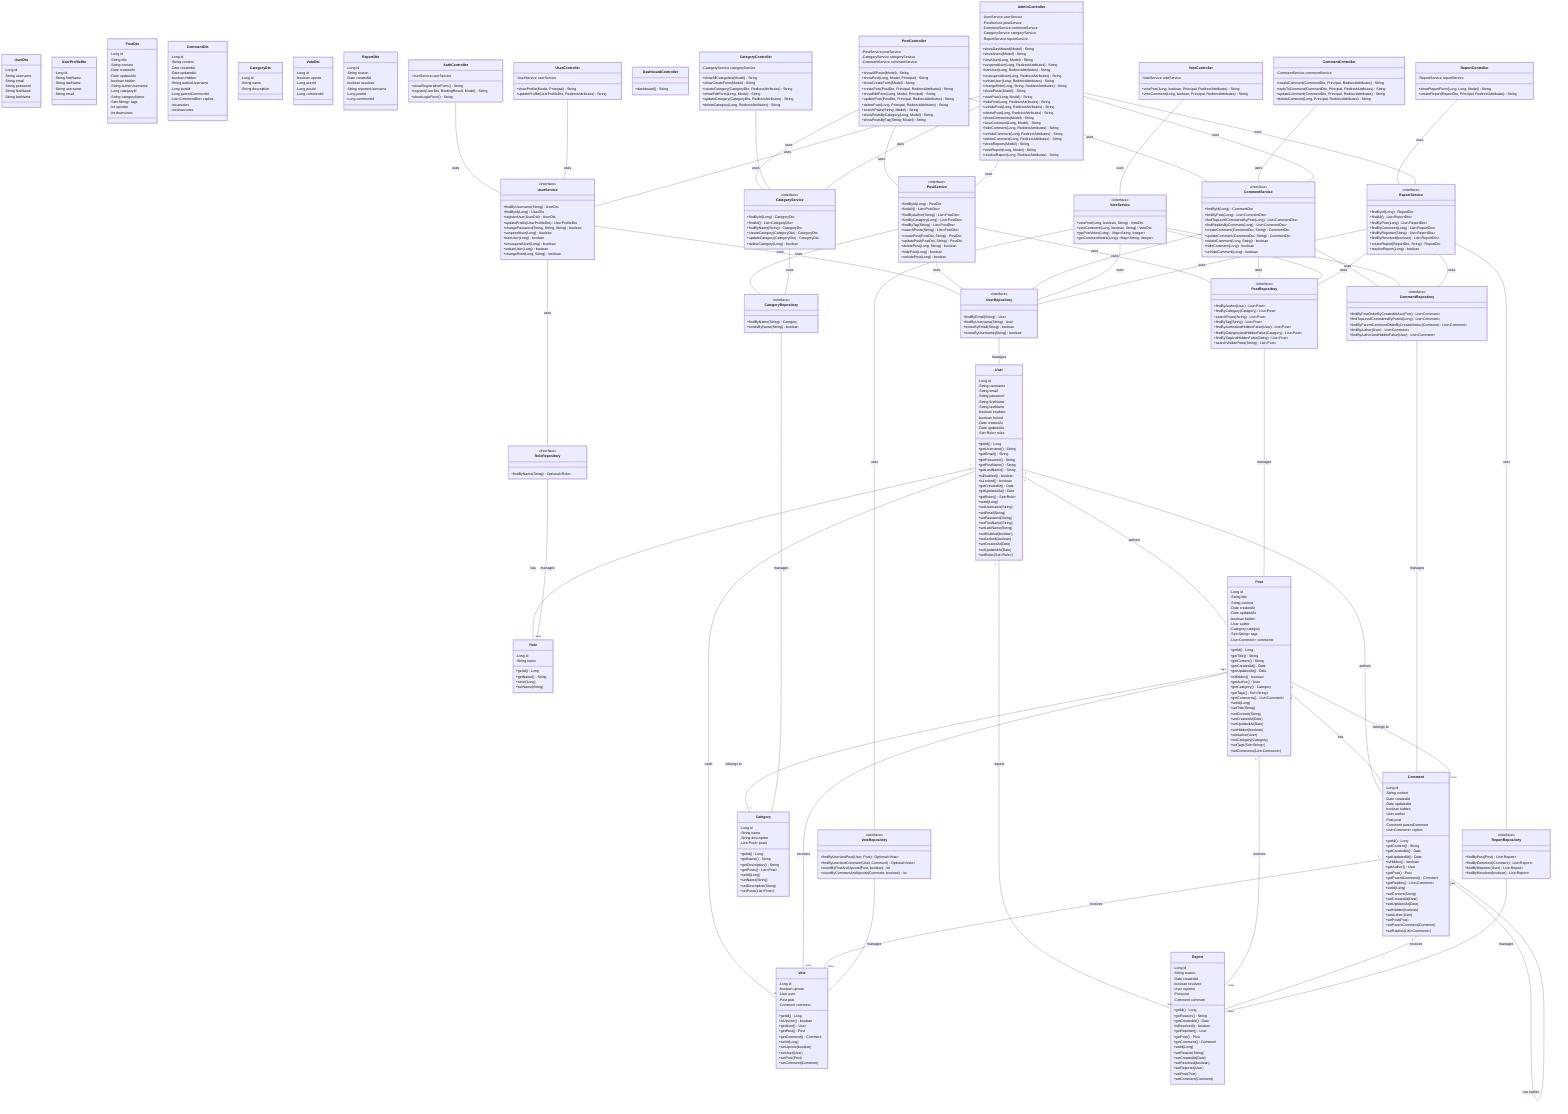 classDiagram
    %% Model Classes
    class User {
        -Long id
        -String username
        -String email
        -String password
        -String firstName
        -String lastName
        -boolean enabled
        -boolean locked
        -Date createdAt
        -Date updatedAt
        -Set~Role~ roles
        +getId() Long
        +getUsername() String
        +getEmail() String
        +getPassword() String
        +getFirstName() String
        +getLastName() String
        +isEnabled() boolean
        +isLocked() boolean
        +getCreatedAt() Date
        +getUpdatedAt() Date
        +getRoles() Set~Role~
        +setId(Long)
        +setUsername(String)
        +setEmail(String)
        +setPassword(String)
        +setFirstName(String)
        +setLastName(String)
        +setEnabled(boolean)
        +setLocked(boolean)
        +setCreatedAt(Date)
        +setUpdatedAt(Date)
        +setRoles(Set~Role~)
    }

    class Role {
        -Long id
        -String name
        +getId() Long
        +getName() String
        +setId(Long)
        +setName(String)
    }

    class Post {
        -Long id
        -String title
        -String content
        -Date createdAt
        -Date updatedAt
        -boolean hidden
        -User author
        -Category category
        -Set~String~ tags
        -List~Comment~ comments
        +getId() Long
        +getTitle() String
        +getContent() String
        +getCreatedAt() Date
        +getUpdatedAt() Date
        +isHidden() boolean
        +getAuthor() User
        +getCategory() Category
        +getTags() Set~String~
        +getComments() List~Comment~
        +setId(Long)
        +setTitle(String)
        +setContent(String)
        +setCreatedAt(Date)
        +setUpdatedAt(Date)
        +setHidden(boolean)
        +setAuthor(User)
        +setCategory(Category)
        +setTags(Set~String~)
        +setComments(List~Comment~)
    }

    class Comment {
        -Long id
        -String content
        -Date createdAt
        -Date updatedAt
        -boolean hidden
        -User author
        -Post post
        -Comment parentComment
        -List~Comment~ replies
        +getId() Long
        +getContent() String
        +getCreatedAt() Date
        +getUpdatedAt() Date
        +isHidden() boolean
        +getAuthor() User
        +getPost() Post
        +getParentComment() Comment
        +getReplies() List~Comment~
        +setId(Long)
        +setContent(String)
        +setCreatedAt(Date)
        +setUpdatedAt(Date)
        +setHidden(boolean)
        +setAuthor(User)
        +setPost(Post)
        +setParentComment(Comment)
        +setReplies(List~Comment~)
    }

    class Category {
        -Long id
        -String name
        -String description
        -List~Post~ posts
        +getId() Long
        +getName() String
        +getDescription() String
        +getPosts() List~Post~
        +setId(Long)
        +setName(String)
        +setDescription(String)
        +setPosts(List~Post~)
    }

    class Vote {
        -Long id
        -boolean upvote
        -User user
        -Post post
        -Comment comment
        +getId() Long
        +isUpvote() boolean
        +getUser() User
        +getPost() Post
        +getComment() Comment
        +setId(Long)
        +setUpvote(boolean)
        +setUser(User)
        +setPost(Post)
        +setComment(Comment)
    }

    class Report {
        -Long id
        -String reason
        -Date createdAt
        -boolean resolved
        -User reporter
        -Post post
        -Comment comment
        +getId() Long
        +getReason() String
        +getCreatedAt() Date
        +isResolved() boolean
        +getReporter() User
        +getPost() Post
        +getComment() Comment
        +setId(Long)
        +setReason(String)
        +setCreatedAt(Date)
        +setResolved(boolean)
        +setReporter(User)
        +setPost(Post)
        +setComment(Comment)
    }

    %% Repository Interfaces
    class UserRepository {
        <<interface>>
        +findByEmail(String) User
        +findByUsername(String) User
        +existsByEmail(String) boolean
        +existsByUsername(String) boolean
    }

    class RoleRepository {
        <<interface>>
        +findByName(String) Optional~Role~
    }

    class PostRepository {
        <<interface>>
        +findByAuthor(User) List~Post~
        +findByCategory(Category) List~Post~
        +searchPosts(String) List~Post~
        +findByTag(String) List~Post~
        +findByAuthorAndHiddenFalse(User) List~Post~
        +findByCategoryAndHiddenFalse(Category) List~Post~
        +findByTagAndHiddenFalse(String) List~Post~
        +searchVisiblePosts(String) List~Post~
    }

    class CommentRepository {
        <<interface>>
        +findByPostOrderByCreatedAtAsc(Post) List~Comment~
        +findTopLevelCommentsByPostId(Long) List~Comment~
        +findByParentCommentOrderByCreatedAtAsc(Comment) List~Comment~
        +findByAuthor(User) List~Comment~
        +findByAuthorAndHiddenFalse(User) List~Comment~
    }

    class CategoryRepository {
        <<interface>>
        +findByName(String) Category
        +existsByName(String) boolean
    }

    class VoteRepository {
        <<interface>>
        +findByUserAndPost(User, Post) Optional~Vote~
        +findByUserAndComment(User, Comment) Optional~Vote~
        +countByPostAndUpvote(Post, boolean) int
        +countByCommentAndUpvote(Comment, boolean) int
    }

    class ReportRepository {
        <<interface>>
        +findByPost(Post) List~Report~
        +findByComment(Comment) List~Report~
        +findByReporter(User) List~Report~
        +findByResolved(boolean) List~Report~
    }

    %% DTOs
    class UserDto {
        -Long id
        -String username
        -String email
        -String password
        -String firstName
        -String lastName
    }

    class UserProfileDto {
        -Long id
        -String firstName
        -String lastName
        -String username
        -String email
    }

    class PostDto {
        -Long id
        -String title
        -String content
        -Date createdAt
        -Date updatedAt
        -boolean hidden
        -String authorUsername
        -Long categoryId
        -String categoryName
        -Set~String~ tags
        -int upvotes
        -int downvotes
    }

    class CommentDto {
        -Long id
        -String content
        -Date createdAt
        -Date updatedAt
        -boolean hidden
        -String authorUsername
        -Long postId
        -Long parentCommentId
        -List~CommentDto~ replies
        -int upvotes
        -int downvotes
    }

    class CategoryDto {
        -Long id
        -String name
        -String description
    }

    class VoteDto {
        -Long id
        -boolean upvote
        -Long userId
        -Long postId
        -Long commentId
    }

    class ReportDto {
        -Long id
        -String reason
        -Date createdAt
        -boolean resolved
        -String reporterUsername
        -Long postId
        -Long commentId
    }

    %% Service Interfaces
    class UserService {
        <<interface>>
        +findByUsername(String) UserDto
        +findById(Long) UserDto
        +registerUser(UserDto) UserDto
        +updateProfile(UserProfileDto) UserProfileDto
        +changePassword(String, String, String) boolean
        +suspendUser(Long) boolean
        +banUser(Long) boolean
        +unsuspendUser(Long) boolean
        +unbanUser(Long) boolean
        +changeRole(Long, String) boolean
    }

    class PostService {
        <<interface>>
        +findById(Long) PostDto
        +findAll() List~PostDto~
        +findByAuthor(String) List~PostDto~
        +findByCategory(Long) List~PostDto~
        +findByTag(String) List~PostDto~
        +searchPosts(String) List~PostDto~
        +createPost(PostDto, String) PostDto
        +updatePost(PostDto, String) PostDto
        +deletePost(Long, String) boolean
        +hidePost(Long) boolean
        +unhidePost(Long) boolean
    }

    class CommentService {
        <<interface>>
        +findById(Long) CommentDto
        +findByPost(Long) List~CommentDto~
        +findTopLevelCommentsByPost(Long) List~CommentDto~
        +findRepliesByComment(Long) List~CommentDto~
        +createComment(CommentDto, String) CommentDto
        +updateComment(CommentDto, String) CommentDto
        +deleteComment(Long, String) boolean
        +hideComment(Long) boolean
        +unhideComment(Long) boolean
    }

    class CategoryService {
        <<interface>>
        +findById(Long) CategoryDto
        +findAll() List~CategoryDto~
        +findByName(String) CategoryDto
        +createCategory(CategoryDto) CategoryDto
        +updateCategory(CategoryDto) CategoryDto
        +deleteCategory(Long) boolean
    }

    class VoteService {
        <<interface>>
        +votePost(Long, boolean, String) VoteDto
        +voteComment(Long, boolean, String) VoteDto
        +getPostVotes(Long) Map~String, Integer~
        +getCommentVotes(Long) Map~String, Integer~
    }

    class ReportService {
        <<interface>>
        +findById(Long) ReportDto
        +findAll() List~ReportDto~
        +findByPost(Long) List~ReportDto~
        +findByComment(Long) List~ReportDto~
        +findByReporter(String) List~ReportDto~
        +findByResolved(boolean) List~ReportDto~
        +createReport(ReportDto, String) ReportDto
        +resolveReport(Long) boolean
    }

    %% Controllers
    class AuthController {
        -UserService userService
        +showRegistrationForm() String
        +register(UserDto, BindingResult, Model) String
        +showLoginForm() String
    }

    class UserController {
        -UserService userService
        +showProfile(Model, Principal) String
        +updateProfile(UserProfileDto, RedirectAttributes) String
    }

    class DashboardController {
        +dashboard() String
    }

    class PostController {
        -PostService postService
        -CategoryService categoryService
        -CommentService commentService
        +showAllPosts(Model) String
        +showPost(Long, Model, Principal) String
        +showCreateForm(Model) String
        +createPost(PostDto, Principal, RedirectAttributes) String
        +showEditForm(Long, Model, Principal) String
        +updatePost(PostDto, Principal, RedirectAttributes) String
        +deletePost(Long, Principal, RedirectAttributes) String
        +searchPosts(String, Model) String
        +showPostsByCategory(Long, Model) String
        +showPostsByTag(String, Model) String
    }

    class CommentController {
        -CommentService commentService
        +createComment(CommentDto, Principal, RedirectAttributes) String
        +replyToComment(CommentDto, Principal, RedirectAttributes) String
        +updateComment(CommentDto, Principal, RedirectAttributes) String
        +deleteComment(Long, Principal, RedirectAttributes) String
    }

    class CategoryController {
        -CategoryService categoryService
        +showAllCategories(Model) String
        +showCreateForm(Model) String
        +createCategory(CategoryDto, RedirectAttributes) String
        +showEditForm(Long, Model) String
        +updateCategory(CategoryDto, RedirectAttributes) String
        +deleteCategory(Long, RedirectAttributes) String
    }

    class VoteController {
        -VoteService voteService
        +votePost(Long, boolean, Principal, RedirectAttributes) String
        +voteComment(Long, boolean, Principal, RedirectAttributes) String
    }

    class ReportController {
        -ReportService reportService
        +showReportForm(Long, Long, Model) String
        +createReport(ReportDto, Principal, RedirectAttributes) String
    }

    class AdminController {
        -UserService userService
        -PostService postService
        -CommentService commentService
        -CategoryService categoryService
        -ReportService reportService
        +showDashboard(Model) String
        +showUsers(Model) String
        +viewUser(Long, Model) String
        +suspendUser(Long, RedirectAttributes) String
        +banUser(Long, RedirectAttributes) String
        +unsuspendUser(Long, RedirectAttributes) String
        +unbanUser(Long, RedirectAttributes) String
        +changeRole(Long, String, RedirectAttributes) String
        +showPosts(Model) String
        +viewPost(Long, Model) String
        +hidePost(Long, RedirectAttributes) String
        +unhidePost(Long, RedirectAttributes) String
        +deletePost(Long, RedirectAttributes) String
        +showComments(Model) String
        +viewComment(Long, Model) String
        +hideComment(Long, RedirectAttributes) String
        +unhideComment(Long, RedirectAttributes) String
        +deleteComment(Long, RedirectAttributes) String
        +showReports(Model) String
        +viewReport(Long, Model) String
        +resolveReport(Long, RedirectAttributes) String
    }

    %% Relationships - Model
    User "1" -- "many" Role : has
    User "1" -- "many" Post : authors
    User "1" -- "many" Comment : authors
    User "1" -- "many" Vote : casts
    User "1" -- "many" Report : reports
    
    Post "many" -- "1" Category : belongs to
    Post "1" -- "many" Comment : has
    Post "1" -- "many" Vote : receives
    Post "1" -- "many" Report : receives
    
    Comment "many" -- "1" Post : belongs to
    Comment "1" -- "many" Comment : has replies
    Comment "1" -- "many" Vote : receives
    Comment "1" -- "many" Report : receives
    
    %% Relationships - Repository to Model
    UserRepository -- User : manages
    RoleRepository -- Role : manages
    PostRepository -- Post : manages
    CommentRepository -- Comment : manages
    CategoryRepository -- Category : manages
    VoteRepository -- Vote : manages
    ReportRepository -- Report : manages
    
    %% Relationships - Service to Repository
    UserService -- UserRepository : uses
    UserService -- RoleRepository : uses
    PostService -- PostRepository : uses
    PostService -- UserRepository : uses
    PostService -- CategoryRepository : uses
    CommentService -- CommentRepository : uses
    CommentService -- PostRepository : uses
    CommentService -- UserRepository : uses
    CategoryService -- CategoryRepository : uses
    VoteService -- VoteRepository : uses
    VoteService -- PostRepository : uses
    VoteService -- CommentRepository : uses
    VoteService -- UserRepository : uses
    ReportService -- ReportRepository : uses
    ReportService -- PostRepository : uses
    ReportService -- CommentRepository : uses
    ReportService -- UserRepository : uses
    
    %% Relationships - Controller to Service
    AuthController -- UserService : uses
    UserController -- UserService : uses
    PostController -- PostService : uses
    PostController -- CategoryService : uses
    PostController -- CommentService : uses
    CommentController -- CommentService : uses
    CategoryController -- CategoryService : uses
    VoteController -- VoteService : uses
    ReportController -- ReportService : uses
    AdminController -- UserService : uses
    AdminController -- PostService : uses
    AdminController -- CommentService : uses
    AdminController -- CategoryService : uses
    AdminController -- ReportService : uses